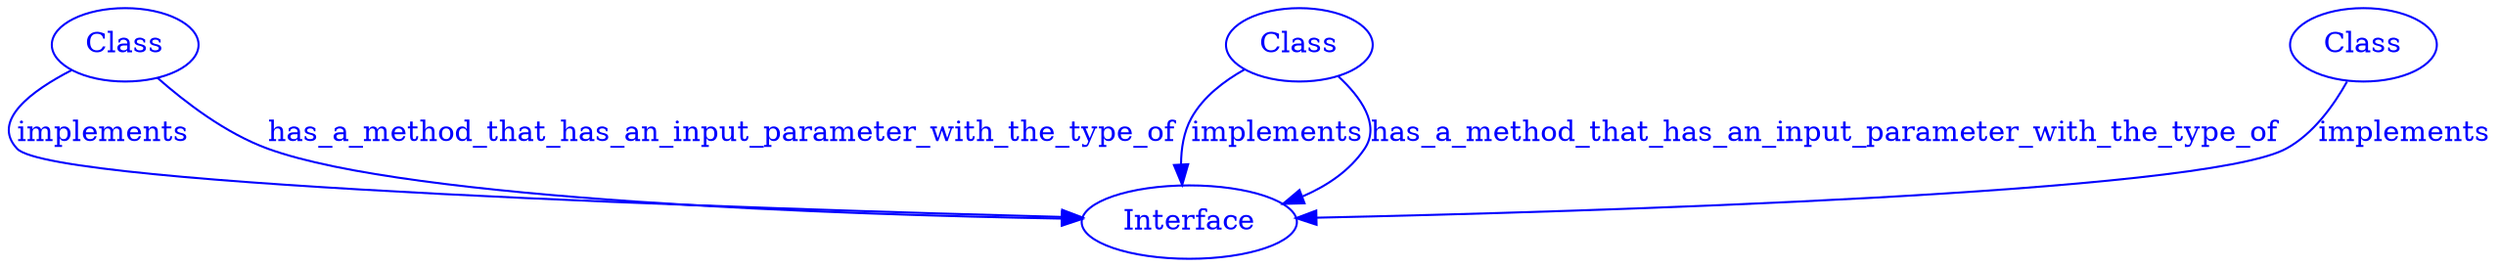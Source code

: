 digraph SubdueGraph {
  1 [label="Class",color=blue,fontcolor=blue];
  5 [label="Class",color=blue,fontcolor=blue];
  8 [label="Class",color=blue,fontcolor=blue];
  9 [label="Interface",color=blue,fontcolor=blue];
  1 -> 9 [label="implements",color=blue,fontcolor=blue];
  5 -> 9 [label="implements",color=blue,fontcolor=blue];
  8 -> 9 [label="implements",color=blue,fontcolor=blue];
  1 -> 9 [label="has_a_method_that_has_an_input_parameter_with_the_type_of",color=blue,fontcolor=blue];
  5 -> 9 [label="has_a_method_that_has_an_input_parameter_with_the_type_of",color=blue,fontcolor=blue];
}
